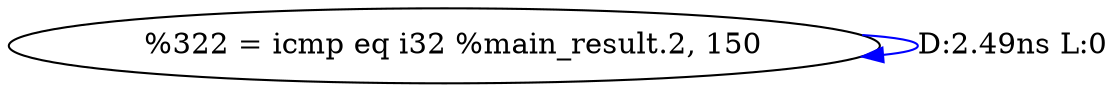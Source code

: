 digraph {
Node0x319d270[label="  %322 = icmp eq i32 %main_result.2, 150"];
Node0x319d270 -> Node0x319d270[label="D:2.49ns L:0",color=blue];
}
